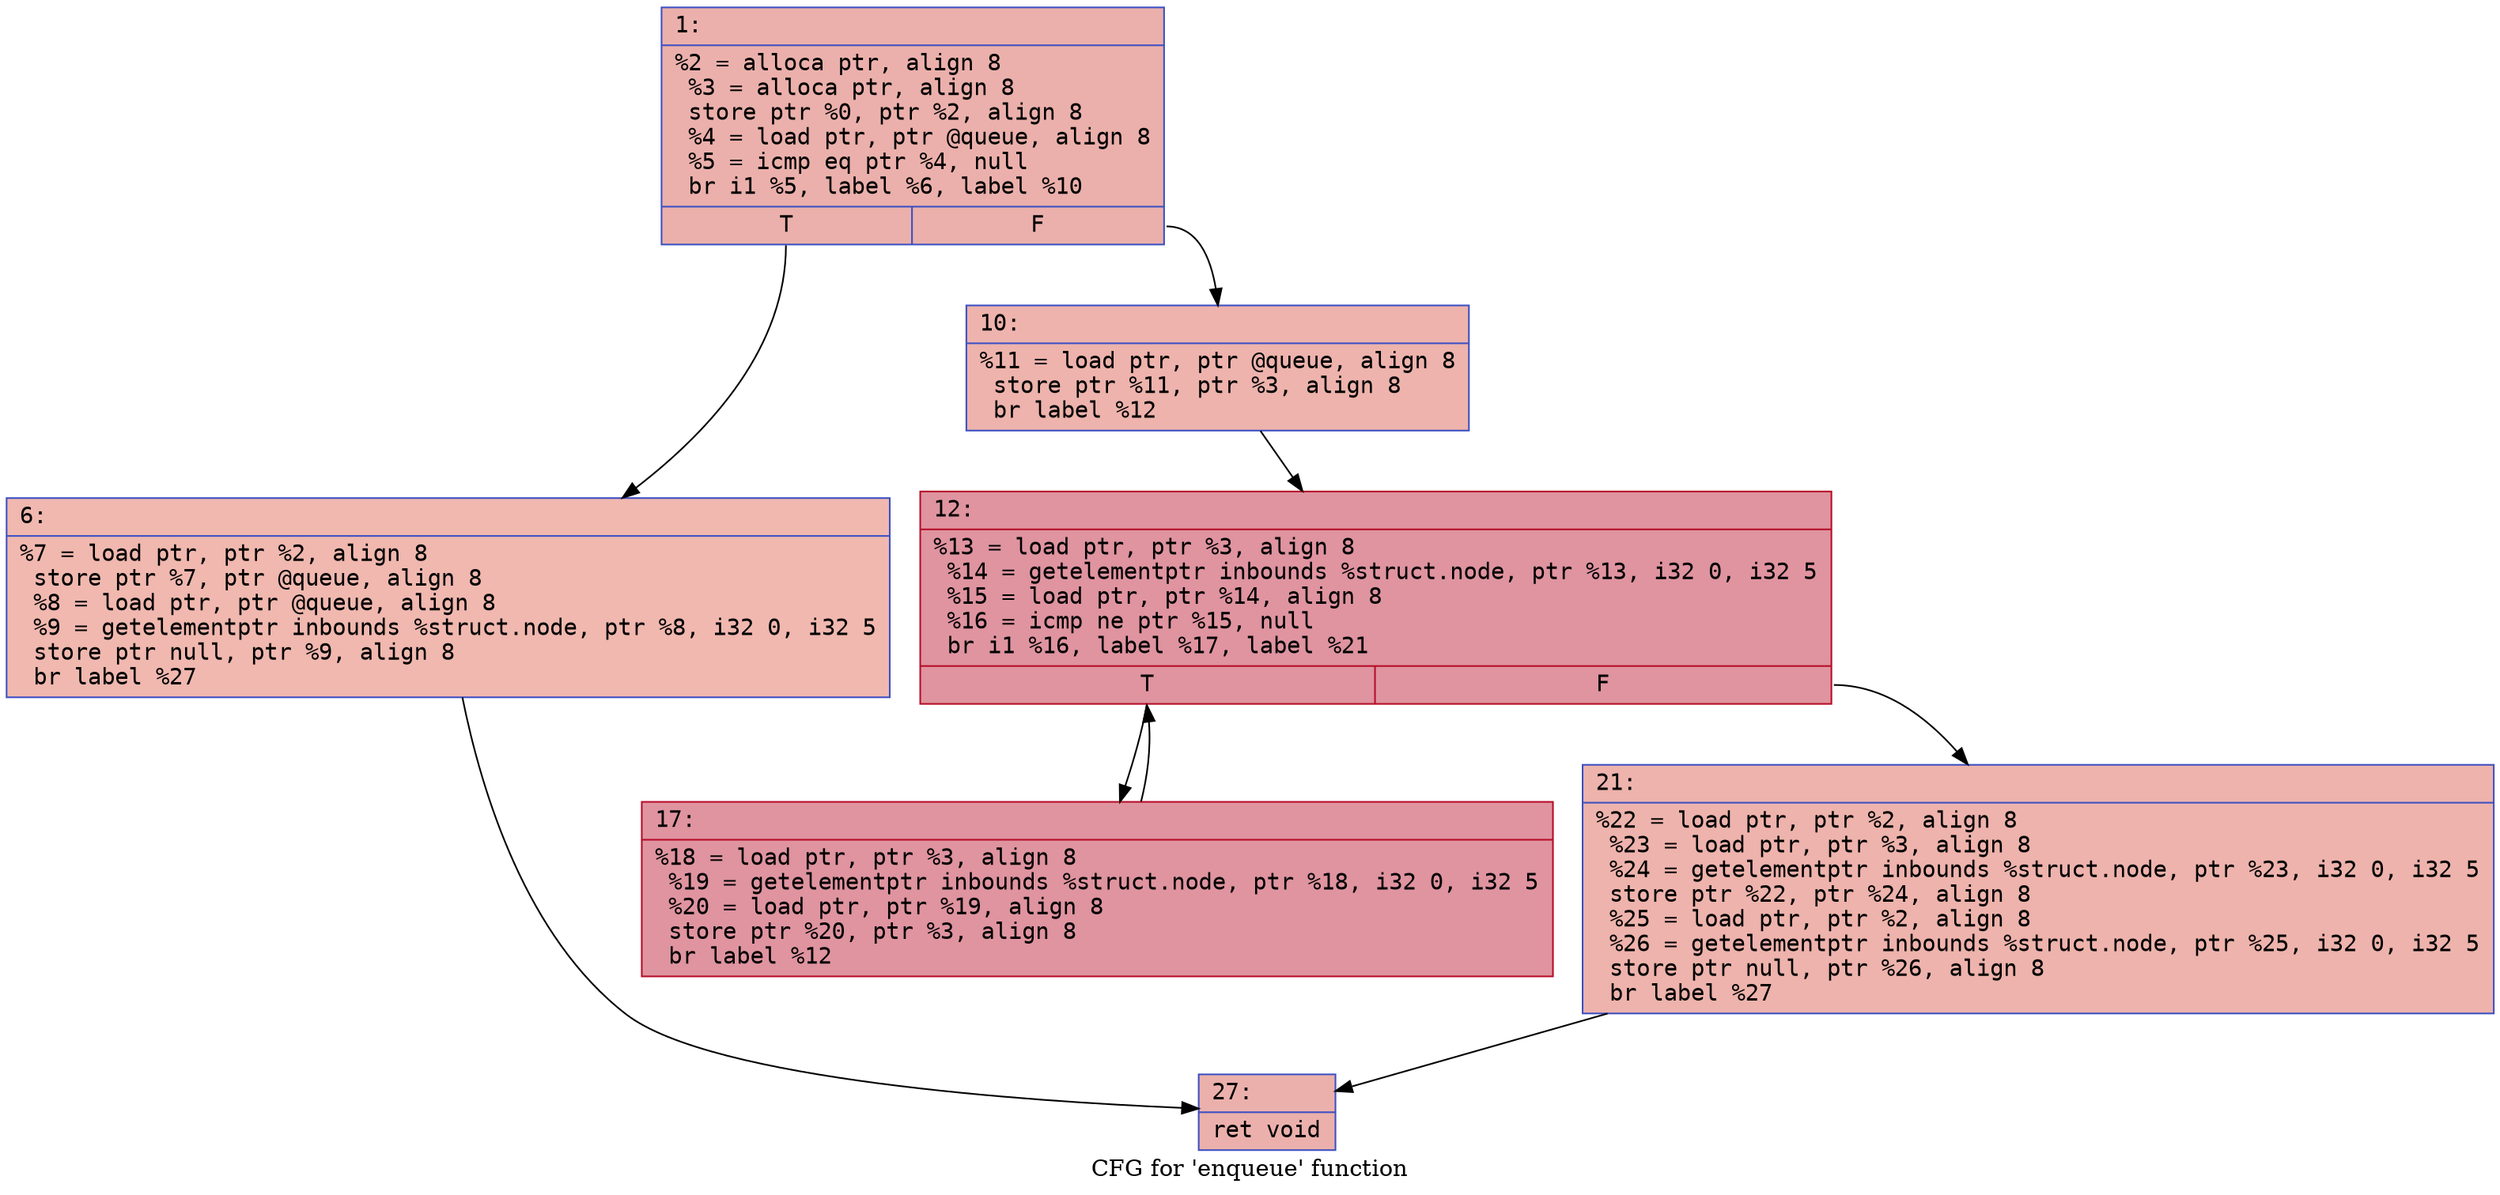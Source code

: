digraph "CFG for 'enqueue' function" {
	label="CFG for 'enqueue' function";

	Node0x60000202df90 [shape=record,color="#3d50c3ff", style=filled, fillcolor="#d24b4070" fontname="Courier",label="{1:\l|  %2 = alloca ptr, align 8\l  %3 = alloca ptr, align 8\l  store ptr %0, ptr %2, align 8\l  %4 = load ptr, ptr @queue, align 8\l  %5 = icmp eq ptr %4, null\l  br i1 %5, label %6, label %10\l|{<s0>T|<s1>F}}"];
	Node0x60000202df90:s0 -> Node0x60000202dfe0[tooltip="1 -> 6\nProbability 37.50%" ];
	Node0x60000202df90:s1 -> Node0x60000202e030[tooltip="1 -> 10\nProbability 62.50%" ];
	Node0x60000202dfe0 [shape=record,color="#3d50c3ff", style=filled, fillcolor="#dc5d4a70" fontname="Courier",label="{6:\l|  %7 = load ptr, ptr %2, align 8\l  store ptr %7, ptr @queue, align 8\l  %8 = load ptr, ptr @queue, align 8\l  %9 = getelementptr inbounds %struct.node, ptr %8, i32 0, i32 5\l  store ptr null, ptr %9, align 8\l  br label %27\l}"];
	Node0x60000202dfe0 -> Node0x60000202e170[tooltip="6 -> 27\nProbability 100.00%" ];
	Node0x60000202e030 [shape=record,color="#3d50c3ff", style=filled, fillcolor="#d6524470" fontname="Courier",label="{10:\l|  %11 = load ptr, ptr @queue, align 8\l  store ptr %11, ptr %3, align 8\l  br label %12\l}"];
	Node0x60000202e030 -> Node0x60000202e080[tooltip="10 -> 12\nProbability 100.00%" ];
	Node0x60000202e080 [shape=record,color="#b70d28ff", style=filled, fillcolor="#b70d2870" fontname="Courier",label="{12:\l|  %13 = load ptr, ptr %3, align 8\l  %14 = getelementptr inbounds %struct.node, ptr %13, i32 0, i32 5\l  %15 = load ptr, ptr %14, align 8\l  %16 = icmp ne ptr %15, null\l  br i1 %16, label %17, label %21\l|{<s0>T|<s1>F}}"];
	Node0x60000202e080:s0 -> Node0x60000202e0d0[tooltip="12 -> 17\nProbability 96.88%" ];
	Node0x60000202e080:s1 -> Node0x60000202e120[tooltip="12 -> 21\nProbability 3.12%" ];
	Node0x60000202e0d0 [shape=record,color="#b70d28ff", style=filled, fillcolor="#b70d2870" fontname="Courier",label="{17:\l|  %18 = load ptr, ptr %3, align 8\l  %19 = getelementptr inbounds %struct.node, ptr %18, i32 0, i32 5\l  %20 = load ptr, ptr %19, align 8\l  store ptr %20, ptr %3, align 8\l  br label %12\l}"];
	Node0x60000202e0d0 -> Node0x60000202e080[tooltip="17 -> 12\nProbability 100.00%" ];
	Node0x60000202e120 [shape=record,color="#3d50c3ff", style=filled, fillcolor="#d6524470" fontname="Courier",label="{21:\l|  %22 = load ptr, ptr %2, align 8\l  %23 = load ptr, ptr %3, align 8\l  %24 = getelementptr inbounds %struct.node, ptr %23, i32 0, i32 5\l  store ptr %22, ptr %24, align 8\l  %25 = load ptr, ptr %2, align 8\l  %26 = getelementptr inbounds %struct.node, ptr %25, i32 0, i32 5\l  store ptr null, ptr %26, align 8\l  br label %27\l}"];
	Node0x60000202e120 -> Node0x60000202e170[tooltip="21 -> 27\nProbability 100.00%" ];
	Node0x60000202e170 [shape=record,color="#3d50c3ff", style=filled, fillcolor="#d24b4070" fontname="Courier",label="{27:\l|  ret void\l}"];
}
